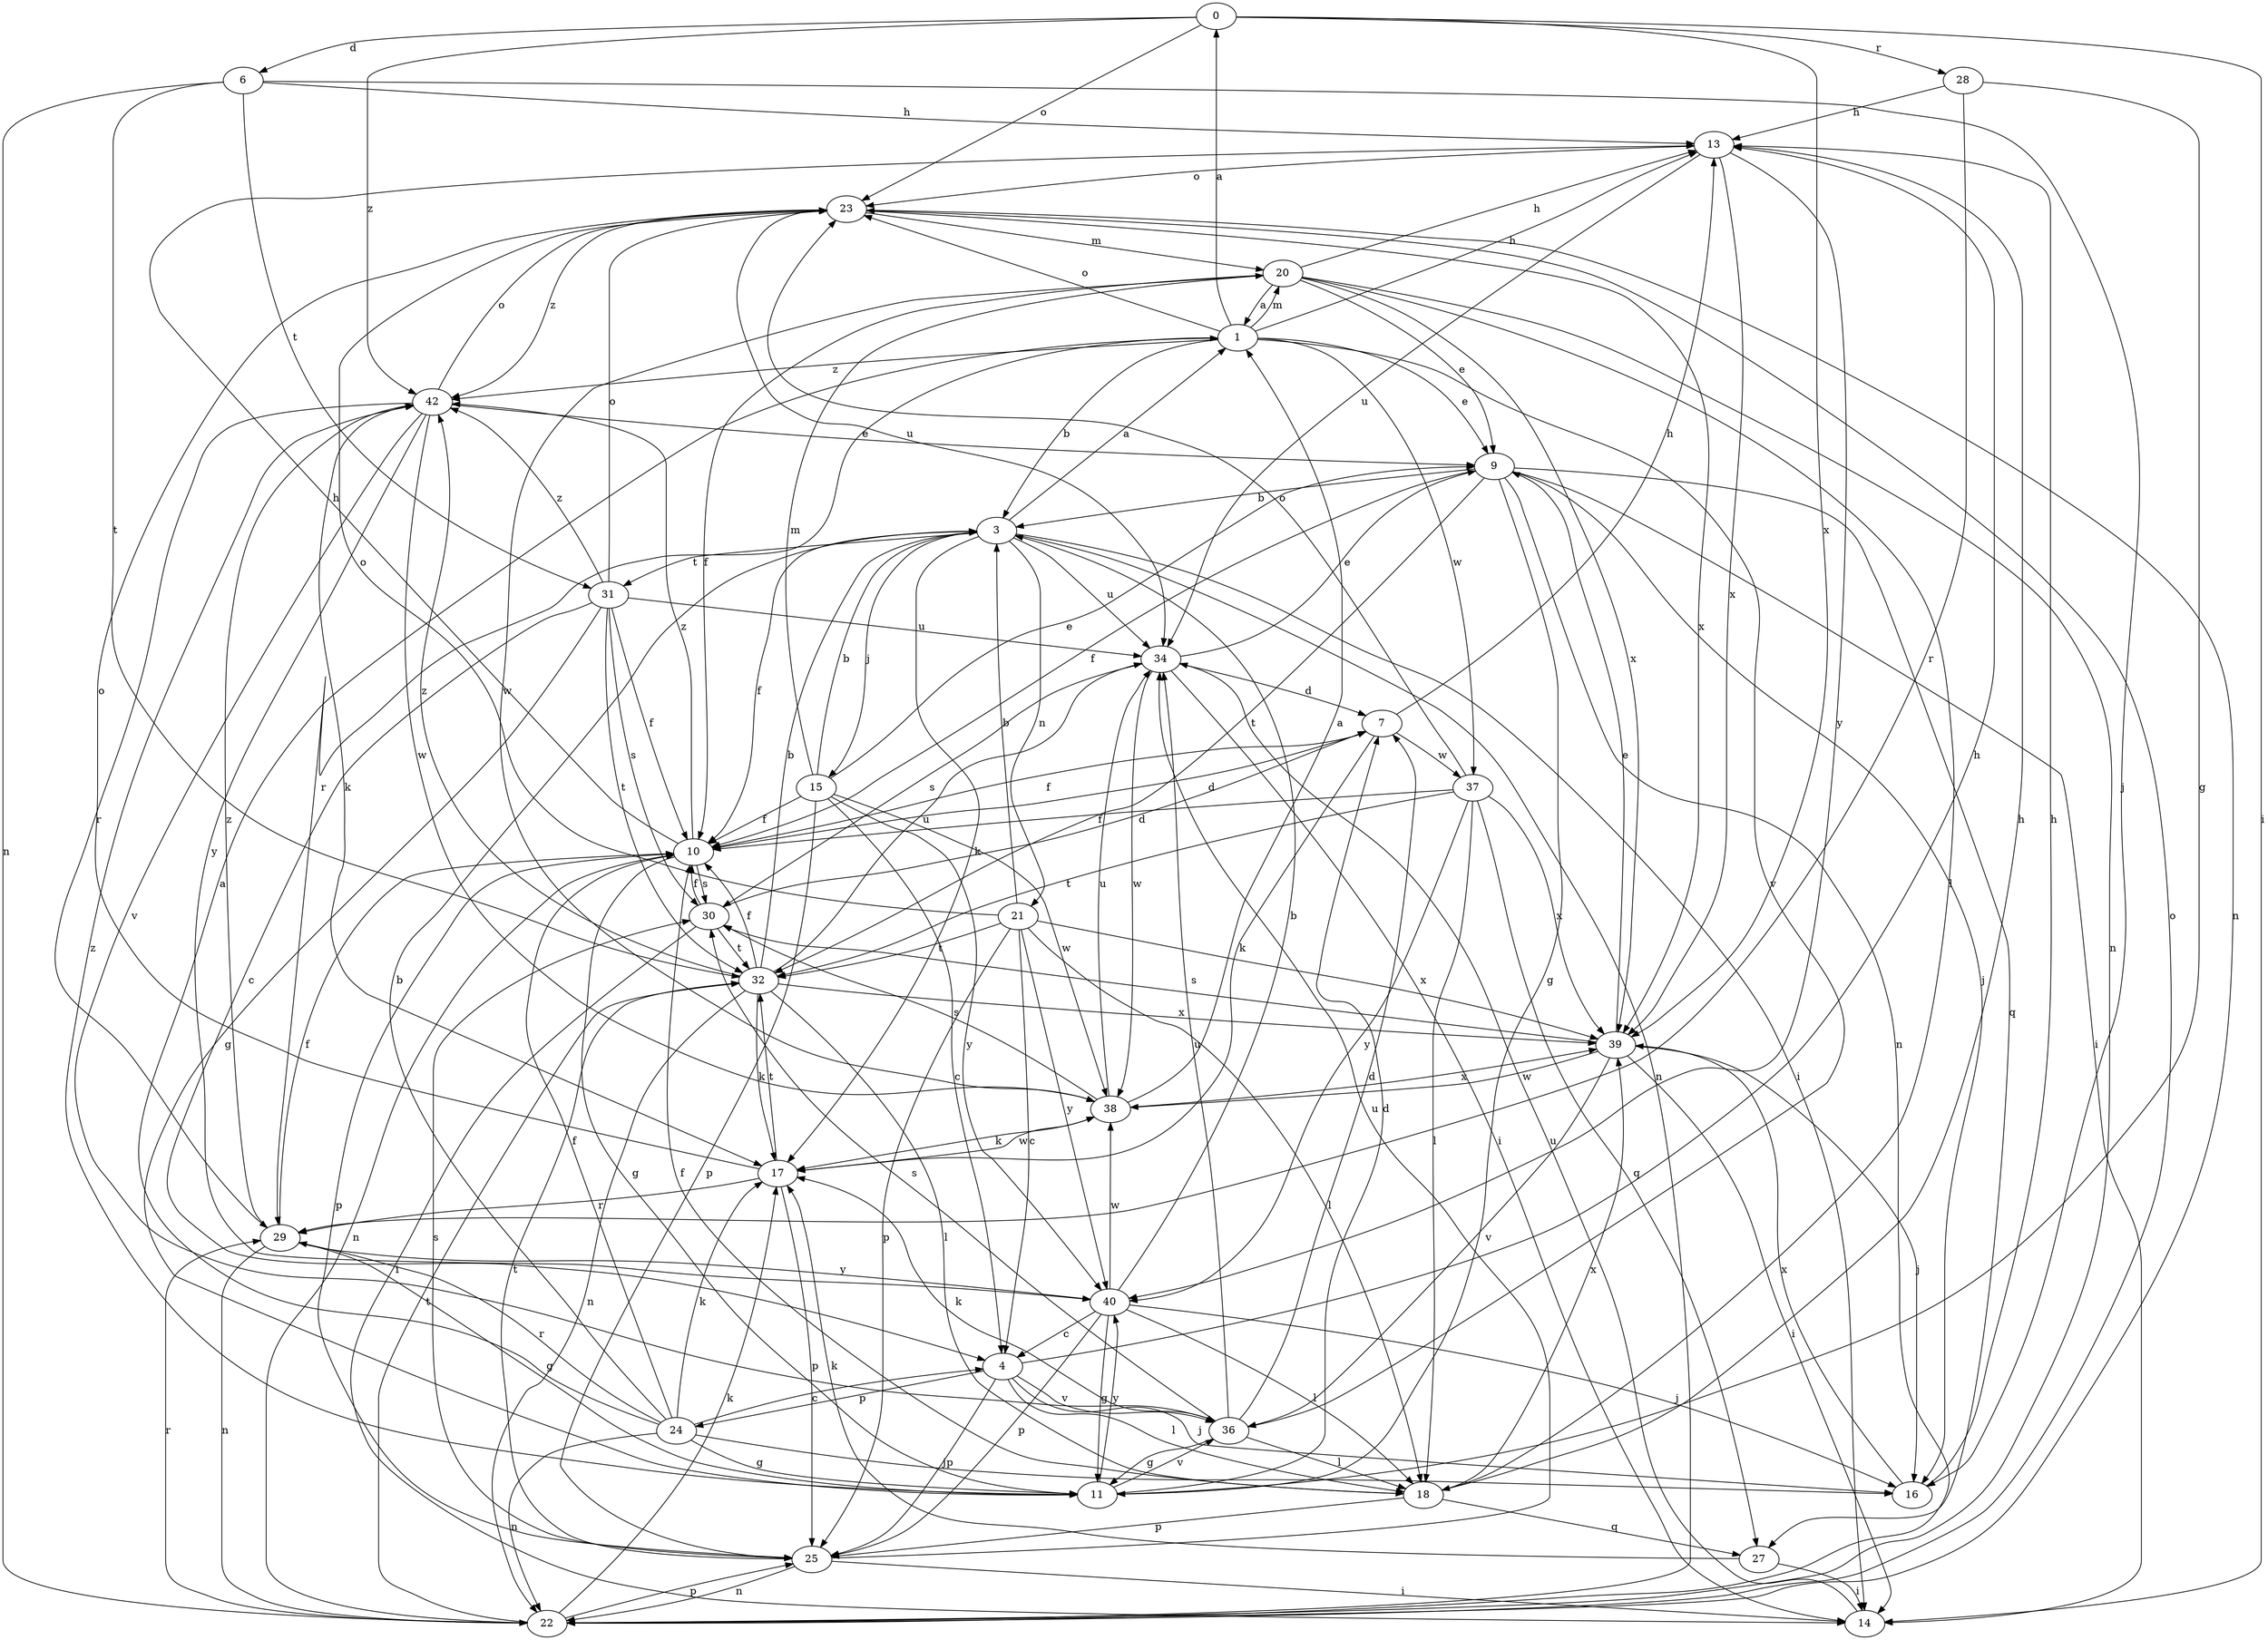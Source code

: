 strict digraph  {
0;
1;
3;
4;
6;
7;
9;
10;
11;
13;
14;
15;
16;
17;
18;
20;
21;
22;
23;
24;
25;
27;
28;
29;
30;
31;
32;
34;
36;
37;
38;
39;
40;
42;
0 -> 6  [label=d];
0 -> 14  [label=i];
0 -> 23  [label=o];
0 -> 28  [label=r];
0 -> 39  [label=x];
0 -> 42  [label=z];
1 -> 0  [label=a];
1 -> 3  [label=b];
1 -> 9  [label=e];
1 -> 13  [label=h];
1 -> 20  [label=m];
1 -> 23  [label=o];
1 -> 29  [label=r];
1 -> 36  [label=v];
1 -> 37  [label=w];
1 -> 42  [label=z];
3 -> 1  [label=a];
3 -> 10  [label=f];
3 -> 14  [label=i];
3 -> 15  [label=j];
3 -> 17  [label=k];
3 -> 21  [label=n];
3 -> 22  [label=n];
3 -> 31  [label=t];
3 -> 34  [label=u];
4 -> 13  [label=h];
4 -> 16  [label=j];
4 -> 18  [label=l];
4 -> 24  [label=p];
4 -> 25  [label=p];
4 -> 36  [label=v];
6 -> 13  [label=h];
6 -> 16  [label=j];
6 -> 22  [label=n];
6 -> 31  [label=t];
6 -> 32  [label=t];
7 -> 10  [label=f];
7 -> 13  [label=h];
7 -> 17  [label=k];
7 -> 37  [label=w];
9 -> 3  [label=b];
9 -> 10  [label=f];
9 -> 11  [label=g];
9 -> 14  [label=i];
9 -> 16  [label=j];
9 -> 22  [label=n];
9 -> 27  [label=q];
9 -> 32  [label=t];
10 -> 7  [label=d];
10 -> 11  [label=g];
10 -> 13  [label=h];
10 -> 22  [label=n];
10 -> 25  [label=p];
10 -> 30  [label=s];
10 -> 42  [label=z];
11 -> 7  [label=d];
11 -> 36  [label=v];
11 -> 40  [label=y];
11 -> 42  [label=z];
13 -> 23  [label=o];
13 -> 34  [label=u];
13 -> 39  [label=x];
13 -> 40  [label=y];
14 -> 34  [label=u];
15 -> 3  [label=b];
15 -> 4  [label=c];
15 -> 9  [label=e];
15 -> 10  [label=f];
15 -> 20  [label=m];
15 -> 25  [label=p];
15 -> 38  [label=w];
15 -> 40  [label=y];
16 -> 13  [label=h];
16 -> 39  [label=x];
17 -> 23  [label=o];
17 -> 25  [label=p];
17 -> 29  [label=r];
17 -> 32  [label=t];
17 -> 38  [label=w];
18 -> 10  [label=f];
18 -> 13  [label=h];
18 -> 25  [label=p];
18 -> 27  [label=q];
18 -> 39  [label=x];
20 -> 1  [label=a];
20 -> 9  [label=e];
20 -> 10  [label=f];
20 -> 13  [label=h];
20 -> 18  [label=l];
20 -> 22  [label=n];
20 -> 38  [label=w];
20 -> 39  [label=x];
21 -> 3  [label=b];
21 -> 4  [label=c];
21 -> 18  [label=l];
21 -> 23  [label=o];
21 -> 25  [label=p];
21 -> 32  [label=t];
21 -> 39  [label=x];
21 -> 40  [label=y];
22 -> 17  [label=k];
22 -> 23  [label=o];
22 -> 25  [label=p];
22 -> 29  [label=r];
22 -> 32  [label=t];
23 -> 20  [label=m];
23 -> 22  [label=n];
23 -> 34  [label=u];
23 -> 39  [label=x];
23 -> 42  [label=z];
24 -> 1  [label=a];
24 -> 3  [label=b];
24 -> 4  [label=c];
24 -> 10  [label=f];
24 -> 11  [label=g];
24 -> 16  [label=j];
24 -> 17  [label=k];
24 -> 22  [label=n];
24 -> 29  [label=r];
25 -> 14  [label=i];
25 -> 22  [label=n];
25 -> 30  [label=s];
25 -> 32  [label=t];
25 -> 34  [label=u];
27 -> 14  [label=i];
27 -> 17  [label=k];
28 -> 11  [label=g];
28 -> 13  [label=h];
28 -> 29  [label=r];
29 -> 10  [label=f];
29 -> 11  [label=g];
29 -> 22  [label=n];
29 -> 40  [label=y];
29 -> 42  [label=z];
30 -> 7  [label=d];
30 -> 10  [label=f];
30 -> 14  [label=i];
30 -> 32  [label=t];
31 -> 4  [label=c];
31 -> 10  [label=f];
31 -> 11  [label=g];
31 -> 23  [label=o];
31 -> 30  [label=s];
31 -> 32  [label=t];
31 -> 34  [label=u];
31 -> 42  [label=z];
32 -> 3  [label=b];
32 -> 10  [label=f];
32 -> 17  [label=k];
32 -> 18  [label=l];
32 -> 22  [label=n];
32 -> 34  [label=u];
32 -> 39  [label=x];
32 -> 42  [label=z];
34 -> 7  [label=d];
34 -> 9  [label=e];
34 -> 14  [label=i];
34 -> 30  [label=s];
34 -> 38  [label=w];
36 -> 7  [label=d];
36 -> 11  [label=g];
36 -> 17  [label=k];
36 -> 18  [label=l];
36 -> 30  [label=s];
36 -> 34  [label=u];
37 -> 10  [label=f];
37 -> 18  [label=l];
37 -> 23  [label=o];
37 -> 27  [label=q];
37 -> 32  [label=t];
37 -> 39  [label=x];
37 -> 40  [label=y];
38 -> 1  [label=a];
38 -> 17  [label=k];
38 -> 30  [label=s];
38 -> 34  [label=u];
38 -> 39  [label=x];
39 -> 9  [label=e];
39 -> 14  [label=i];
39 -> 16  [label=j];
39 -> 30  [label=s];
39 -> 36  [label=v];
39 -> 38  [label=w];
40 -> 3  [label=b];
40 -> 4  [label=c];
40 -> 11  [label=g];
40 -> 16  [label=j];
40 -> 18  [label=l];
40 -> 25  [label=p];
40 -> 38  [label=w];
42 -> 9  [label=e];
42 -> 17  [label=k];
42 -> 23  [label=o];
42 -> 29  [label=r];
42 -> 36  [label=v];
42 -> 38  [label=w];
42 -> 40  [label=y];
}
